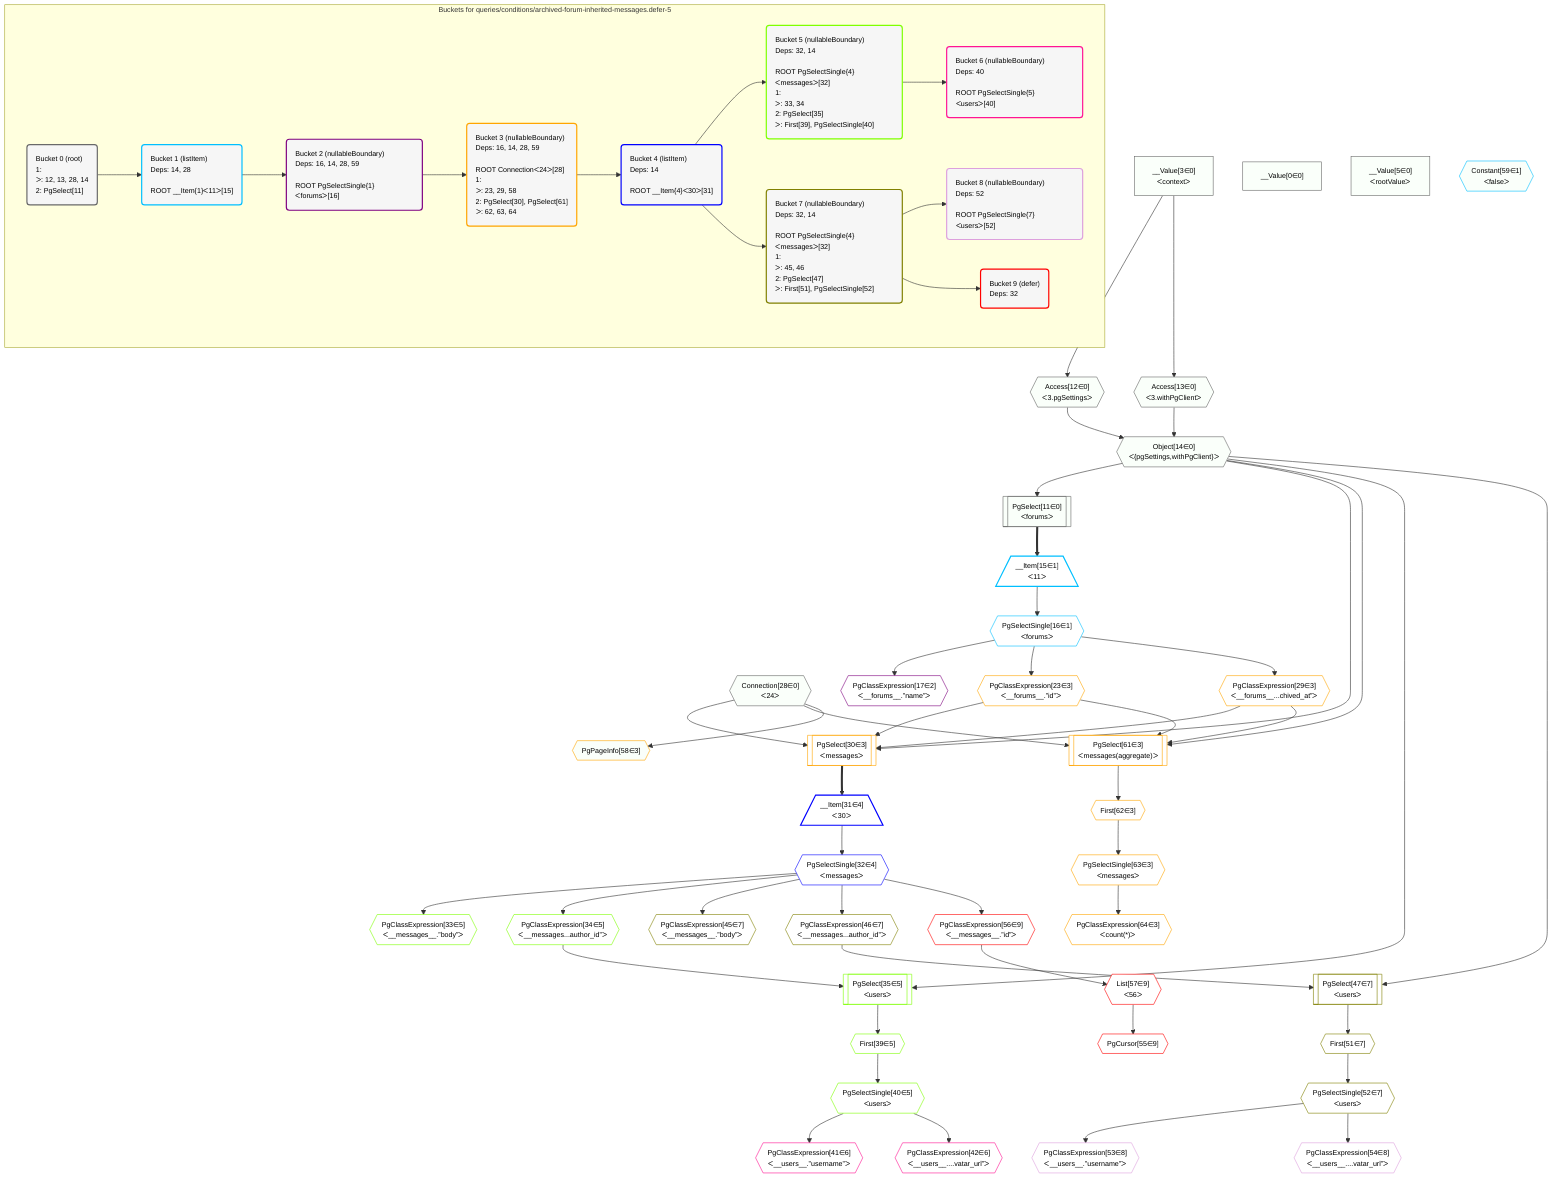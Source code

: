 %%{init: {'themeVariables': { 'fontSize': '12px'}}}%%
graph TD
    classDef path fill:#eee,stroke:#000,color:#000
    classDef plan fill:#fff,stroke-width:1px,color:#000
    classDef itemplan fill:#fff,stroke-width:2px,color:#000
    classDef unbatchedplan fill:#dff,stroke-width:1px,color:#000
    classDef sideeffectplan fill:#fcc,stroke-width:2px,color:#000
    classDef bucket fill:#f6f6f6,color:#000,stroke-width:2px,text-align:left


    %% plan dependencies
    Object14{{"Object[14∈0]<br />ᐸ{pgSettings,withPgClient}ᐳ"}}:::plan
    Access12{{"Access[12∈0]<br />ᐸ3.pgSettingsᐳ"}}:::plan
    Access13{{"Access[13∈0]<br />ᐸ3.withPgClientᐳ"}}:::plan
    Access12 & Access13 --> Object14
    PgSelect11[["PgSelect[11∈0]<br />ᐸforumsᐳ"]]:::plan
    Object14 --> PgSelect11
    __Value3["__Value[3∈0]<br />ᐸcontextᐳ"]:::plan
    __Value3 --> Access12
    __Value3 --> Access13
    __Value0["__Value[0∈0]"]:::plan
    __Value5["__Value[5∈0]<br />ᐸrootValueᐳ"]:::plan
    Connection28{{"Connection[28∈0]<br />ᐸ24ᐳ"}}:::plan
    __Item15[/"__Item[15∈1]<br />ᐸ11ᐳ"\]:::itemplan
    PgSelect11 ==> __Item15
    PgSelectSingle16{{"PgSelectSingle[16∈1]<br />ᐸforumsᐳ"}}:::plan
    __Item15 --> PgSelectSingle16
    Constant59{{"Constant[59∈1]<br />ᐸfalseᐳ"}}:::plan
    PgClassExpression17{{"PgClassExpression[17∈2]<br />ᐸ__forums__.”name”ᐳ"}}:::plan
    PgSelectSingle16 --> PgClassExpression17
    PgSelect30[["PgSelect[30∈3]<br />ᐸmessagesᐳ"]]:::plan
    PgClassExpression23{{"PgClassExpression[23∈3]<br />ᐸ__forums__.”id”ᐳ"}}:::plan
    PgClassExpression29{{"PgClassExpression[29∈3]<br />ᐸ__forums__...chived_at”ᐳ"}}:::plan
    Object14 & PgClassExpression23 & PgClassExpression29 & Connection28 --> PgSelect30
    PgSelect61[["PgSelect[61∈3]<br />ᐸmessages(aggregate)ᐳ"]]:::plan
    Object14 & PgClassExpression23 & PgClassExpression29 & Connection28 --> PgSelect61
    PgSelectSingle16 --> PgClassExpression23
    PgSelectSingle16 --> PgClassExpression29
    PgPageInfo58{{"PgPageInfo[58∈3]"}}:::plan
    Connection28 --> PgPageInfo58
    First62{{"First[62∈3]"}}:::plan
    PgSelect61 --> First62
    PgSelectSingle63{{"PgSelectSingle[63∈3]<br />ᐸmessagesᐳ"}}:::plan
    First62 --> PgSelectSingle63
    PgClassExpression64{{"PgClassExpression[64∈3]<br />ᐸcount(*)ᐳ"}}:::plan
    PgSelectSingle63 --> PgClassExpression64
    __Item31[/"__Item[31∈4]<br />ᐸ30ᐳ"\]:::itemplan
    PgSelect30 ==> __Item31
    PgSelectSingle32{{"PgSelectSingle[32∈4]<br />ᐸmessagesᐳ"}}:::plan
    __Item31 --> PgSelectSingle32
    PgSelect35[["PgSelect[35∈5]<br />ᐸusersᐳ"]]:::plan
    PgClassExpression34{{"PgClassExpression[34∈5]<br />ᐸ__messages...author_id”ᐳ"}}:::plan
    Object14 & PgClassExpression34 --> PgSelect35
    PgClassExpression33{{"PgClassExpression[33∈5]<br />ᐸ__messages__.”body”ᐳ"}}:::plan
    PgSelectSingle32 --> PgClassExpression33
    PgSelectSingle32 --> PgClassExpression34
    First39{{"First[39∈5]"}}:::plan
    PgSelect35 --> First39
    PgSelectSingle40{{"PgSelectSingle[40∈5]<br />ᐸusersᐳ"}}:::plan
    First39 --> PgSelectSingle40
    PgClassExpression41{{"PgClassExpression[41∈6]<br />ᐸ__users__.”username”ᐳ"}}:::plan
    PgSelectSingle40 --> PgClassExpression41
    PgClassExpression42{{"PgClassExpression[42∈6]<br />ᐸ__users__....vatar_url”ᐳ"}}:::plan
    PgSelectSingle40 --> PgClassExpression42
    PgSelect47[["PgSelect[47∈7]<br />ᐸusersᐳ"]]:::plan
    PgClassExpression46{{"PgClassExpression[46∈7]<br />ᐸ__messages...author_id”ᐳ"}}:::plan
    Object14 & PgClassExpression46 --> PgSelect47
    PgClassExpression45{{"PgClassExpression[45∈7]<br />ᐸ__messages__.”body”ᐳ"}}:::plan
    PgSelectSingle32 --> PgClassExpression45
    PgSelectSingle32 --> PgClassExpression46
    First51{{"First[51∈7]"}}:::plan
    PgSelect47 --> First51
    PgSelectSingle52{{"PgSelectSingle[52∈7]<br />ᐸusersᐳ"}}:::plan
    First51 --> PgSelectSingle52
    PgClassExpression53{{"PgClassExpression[53∈8]<br />ᐸ__users__.”username”ᐳ"}}:::plan
    PgSelectSingle52 --> PgClassExpression53
    PgClassExpression54{{"PgClassExpression[54∈8]<br />ᐸ__users__....vatar_url”ᐳ"}}:::plan
    PgSelectSingle52 --> PgClassExpression54
    PgCursor55{{"PgCursor[55∈9]"}}:::plan
    List57{{"List[57∈9]<br />ᐸ56ᐳ"}}:::plan
    List57 --> PgCursor55
    PgClassExpression56{{"PgClassExpression[56∈9]<br />ᐸ__messages__.”id”ᐳ"}}:::plan
    PgSelectSingle32 --> PgClassExpression56
    PgClassExpression56 --> List57

    %% define steps

    subgraph "Buckets for queries/conditions/archived-forum-inherited-messages.defer-5"
    Bucket0("Bucket 0 (root)<br />1: <br />ᐳ: 12, 13, 28, 14<br />2: PgSelect[11]"):::bucket
    classDef bucket0 stroke:#696969
    class Bucket0,__Value0,__Value3,__Value5,PgSelect11,Access12,Access13,Object14,Connection28 bucket0
    Bucket1("Bucket 1 (listItem)<br />Deps: 14, 28<br /><br />ROOT __Item{1}ᐸ11ᐳ[15]"):::bucket
    classDef bucket1 stroke:#00bfff
    class Bucket1,__Item15,PgSelectSingle16,Constant59 bucket1
    Bucket2("Bucket 2 (nullableBoundary)<br />Deps: 16, 14, 28, 59<br /><br />ROOT PgSelectSingle{1}ᐸforumsᐳ[16]"):::bucket
    classDef bucket2 stroke:#7f007f
    class Bucket2,PgClassExpression17 bucket2
    Bucket3("Bucket 3 (nullableBoundary)<br />Deps: 16, 14, 28, 59<br /><br />ROOT Connectionᐸ24ᐳ[28]<br />1: <br />ᐳ: 23, 29, 58<br />2: PgSelect[30], PgSelect[61]<br />ᐳ: 62, 63, 64"):::bucket
    classDef bucket3 stroke:#ffa500
    class Bucket3,PgClassExpression23,PgClassExpression29,PgSelect30,PgPageInfo58,PgSelect61,First62,PgSelectSingle63,PgClassExpression64 bucket3
    Bucket4("Bucket 4 (listItem)<br />Deps: 14<br /><br />ROOT __Item{4}ᐸ30ᐳ[31]"):::bucket
    classDef bucket4 stroke:#0000ff
    class Bucket4,__Item31,PgSelectSingle32 bucket4
    Bucket5("Bucket 5 (nullableBoundary)<br />Deps: 32, 14<br /><br />ROOT PgSelectSingle{4}ᐸmessagesᐳ[32]<br />1: <br />ᐳ: 33, 34<br />2: PgSelect[35]<br />ᐳ: First[39], PgSelectSingle[40]"):::bucket
    classDef bucket5 stroke:#7fff00
    class Bucket5,PgClassExpression33,PgClassExpression34,PgSelect35,First39,PgSelectSingle40 bucket5
    Bucket6("Bucket 6 (nullableBoundary)<br />Deps: 40<br /><br />ROOT PgSelectSingle{5}ᐸusersᐳ[40]"):::bucket
    classDef bucket6 stroke:#ff1493
    class Bucket6,PgClassExpression41,PgClassExpression42 bucket6
    Bucket7("Bucket 7 (nullableBoundary)<br />Deps: 32, 14<br /><br />ROOT PgSelectSingle{4}ᐸmessagesᐳ[32]<br />1: <br />ᐳ: 45, 46<br />2: PgSelect[47]<br />ᐳ: First[51], PgSelectSingle[52]"):::bucket
    classDef bucket7 stroke:#808000
    class Bucket7,PgClassExpression45,PgClassExpression46,PgSelect47,First51,PgSelectSingle52 bucket7
    Bucket8("Bucket 8 (nullableBoundary)<br />Deps: 52<br /><br />ROOT PgSelectSingle{7}ᐸusersᐳ[52]"):::bucket
    classDef bucket8 stroke:#dda0dd
    class Bucket8,PgClassExpression53,PgClassExpression54 bucket8
    Bucket9("Bucket 9 (defer)<br />Deps: 32"):::bucket
    classDef bucket9 stroke:#ff0000
    class Bucket9,PgCursor55,PgClassExpression56,List57 bucket9
    Bucket0 --> Bucket1
    Bucket1 --> Bucket2
    Bucket2 --> Bucket3
    Bucket3 --> Bucket4
    Bucket4 --> Bucket5 & Bucket7
    Bucket5 --> Bucket6
    Bucket7 --> Bucket8 & Bucket9
    classDef unary fill:#fafffa,borderWidth:8px
    class Object14,PgSelect11,Access12,Access13,__Value0,__Value3,__Value5,Connection28,Constant59,PgPageInfo58 unary
    end